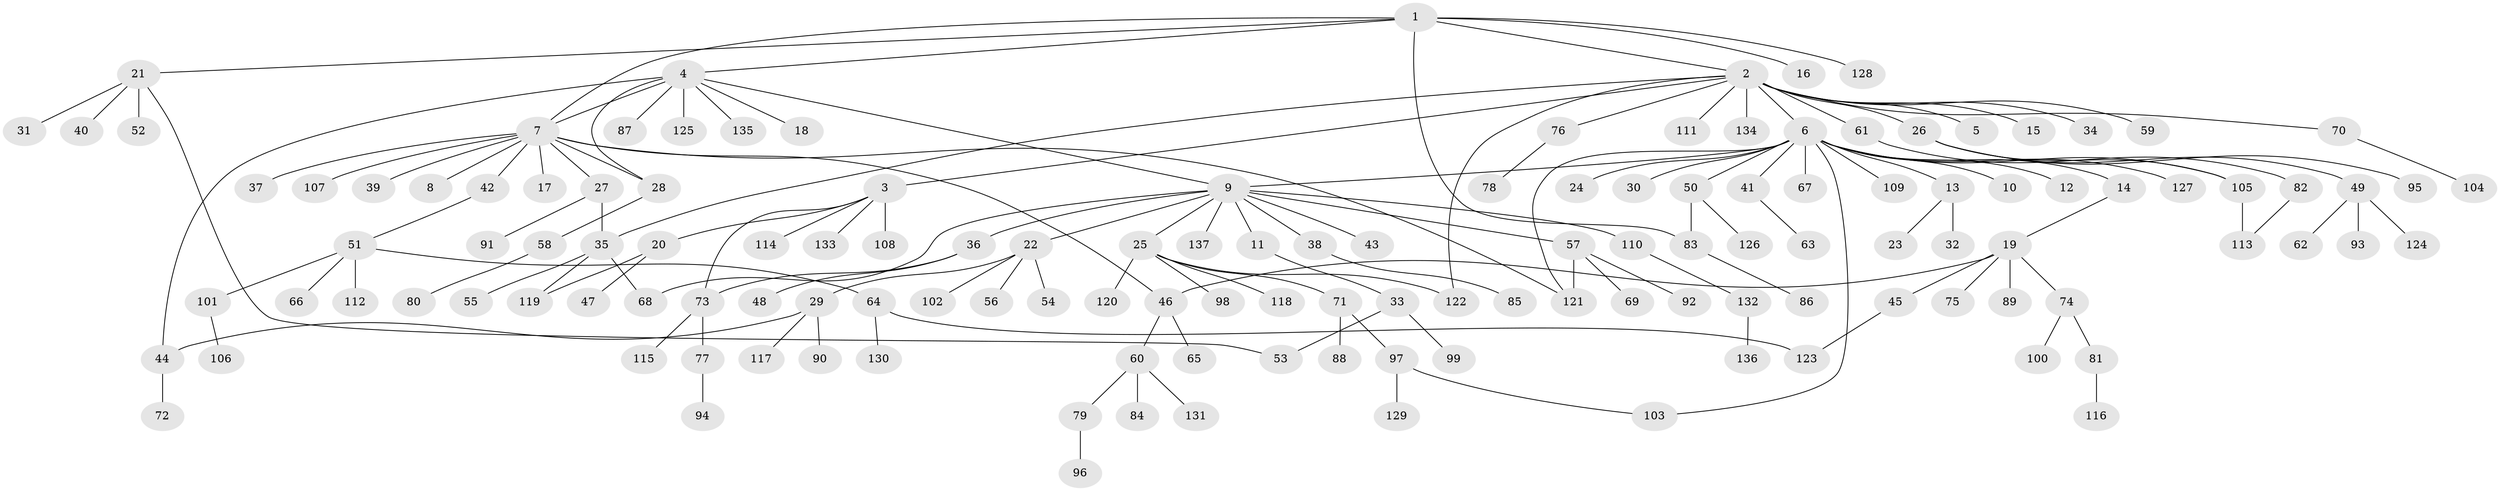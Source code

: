 // Generated by graph-tools (version 1.1) at 2025/01/03/09/25 03:01:46]
// undirected, 137 vertices, 154 edges
graph export_dot {
graph [start="1"]
  node [color=gray90,style=filled];
  1;
  2;
  3;
  4;
  5;
  6;
  7;
  8;
  9;
  10;
  11;
  12;
  13;
  14;
  15;
  16;
  17;
  18;
  19;
  20;
  21;
  22;
  23;
  24;
  25;
  26;
  27;
  28;
  29;
  30;
  31;
  32;
  33;
  34;
  35;
  36;
  37;
  38;
  39;
  40;
  41;
  42;
  43;
  44;
  45;
  46;
  47;
  48;
  49;
  50;
  51;
  52;
  53;
  54;
  55;
  56;
  57;
  58;
  59;
  60;
  61;
  62;
  63;
  64;
  65;
  66;
  67;
  68;
  69;
  70;
  71;
  72;
  73;
  74;
  75;
  76;
  77;
  78;
  79;
  80;
  81;
  82;
  83;
  84;
  85;
  86;
  87;
  88;
  89;
  90;
  91;
  92;
  93;
  94;
  95;
  96;
  97;
  98;
  99;
  100;
  101;
  102;
  103;
  104;
  105;
  106;
  107;
  108;
  109;
  110;
  111;
  112;
  113;
  114;
  115;
  116;
  117;
  118;
  119;
  120;
  121;
  122;
  123;
  124;
  125;
  126;
  127;
  128;
  129;
  130;
  131;
  132;
  133;
  134;
  135;
  136;
  137;
  1 -- 2;
  1 -- 4;
  1 -- 7;
  1 -- 16;
  1 -- 21;
  1 -- 83;
  1 -- 128;
  2 -- 3;
  2 -- 5;
  2 -- 6;
  2 -- 15;
  2 -- 26;
  2 -- 34;
  2 -- 35;
  2 -- 59;
  2 -- 61;
  2 -- 70;
  2 -- 76;
  2 -- 111;
  2 -- 122;
  2 -- 134;
  3 -- 20;
  3 -- 73;
  3 -- 108;
  3 -- 114;
  3 -- 133;
  4 -- 7;
  4 -- 9;
  4 -- 18;
  4 -- 28;
  4 -- 44;
  4 -- 87;
  4 -- 125;
  4 -- 135;
  6 -- 9;
  6 -- 10;
  6 -- 12;
  6 -- 13;
  6 -- 14;
  6 -- 24;
  6 -- 30;
  6 -- 41;
  6 -- 50;
  6 -- 67;
  6 -- 103;
  6 -- 105;
  6 -- 109;
  6 -- 121;
  6 -- 127;
  7 -- 8;
  7 -- 17;
  7 -- 27;
  7 -- 28;
  7 -- 37;
  7 -- 39;
  7 -- 42;
  7 -- 46;
  7 -- 107;
  7 -- 121;
  9 -- 11;
  9 -- 22;
  9 -- 25;
  9 -- 36;
  9 -- 38;
  9 -- 43;
  9 -- 57;
  9 -- 68;
  9 -- 110;
  9 -- 137;
  11 -- 33;
  13 -- 23;
  13 -- 32;
  14 -- 19;
  19 -- 45;
  19 -- 46;
  19 -- 74;
  19 -- 75;
  19 -- 89;
  20 -- 47;
  20 -- 119;
  21 -- 31;
  21 -- 40;
  21 -- 52;
  21 -- 53;
  22 -- 29;
  22 -- 54;
  22 -- 56;
  22 -- 102;
  25 -- 71;
  25 -- 98;
  25 -- 118;
  25 -- 120;
  25 -- 122;
  26 -- 49;
  26 -- 95;
  26 -- 105;
  27 -- 35;
  27 -- 91;
  28 -- 58;
  29 -- 44;
  29 -- 90;
  29 -- 117;
  33 -- 53;
  33 -- 99;
  35 -- 55;
  35 -- 68;
  35 -- 119;
  36 -- 48;
  36 -- 73;
  38 -- 85;
  41 -- 63;
  42 -- 51;
  44 -- 72;
  45 -- 123;
  46 -- 60;
  46 -- 65;
  49 -- 62;
  49 -- 93;
  49 -- 124;
  50 -- 83;
  50 -- 126;
  51 -- 64;
  51 -- 66;
  51 -- 101;
  51 -- 112;
  57 -- 69;
  57 -- 92;
  57 -- 121;
  58 -- 80;
  60 -- 79;
  60 -- 84;
  60 -- 131;
  61 -- 82;
  64 -- 123;
  64 -- 130;
  70 -- 104;
  71 -- 88;
  71 -- 97;
  73 -- 77;
  73 -- 115;
  74 -- 81;
  74 -- 100;
  76 -- 78;
  77 -- 94;
  79 -- 96;
  81 -- 116;
  82 -- 113;
  83 -- 86;
  97 -- 103;
  97 -- 129;
  101 -- 106;
  105 -- 113;
  110 -- 132;
  132 -- 136;
}
